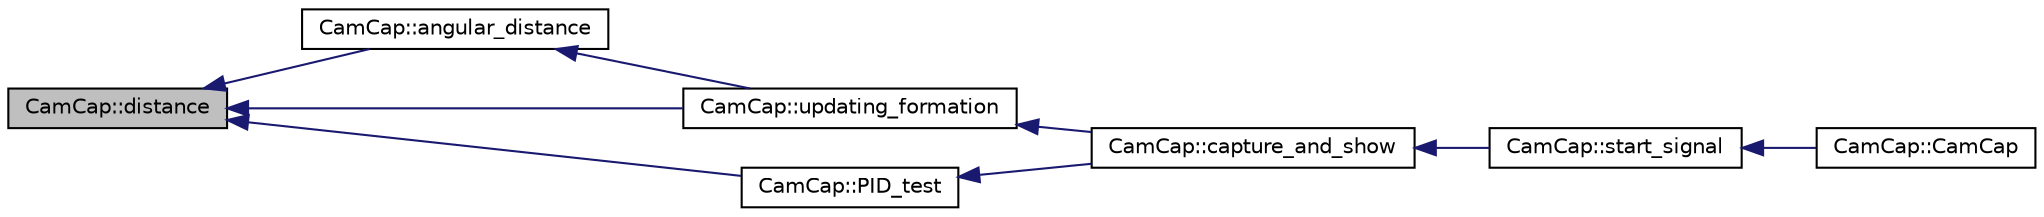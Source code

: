 digraph "CamCap::distance"
{
 // INTERACTIVE_SVG=YES
  edge [fontname="Helvetica",fontsize="10",labelfontname="Helvetica",labelfontsize="10"];
  node [fontname="Helvetica",fontsize="10",shape=record];
  rankdir="LR";
  Node318 [label="CamCap::distance",height=0.2,width=0.4,color="black", fillcolor="grey75", style="filled", fontcolor="black"];
  Node318 -> Node319 [dir="back",color="midnightblue",fontsize="10",style="solid",fontname="Helvetica"];
  Node319 [label="CamCap::angular_distance",height=0.2,width=0.4,color="black", fillcolor="white", style="filled",URL="$class_cam_cap.html#abf57bed0fb3a45bb50947cd6f42698ea",tooltip="Calculates the angular distance between two given points. "];
  Node319 -> Node320 [dir="back",color="midnightblue",fontsize="10",style="solid",fontname="Helvetica"];
  Node320 [label="CamCap::updating_formation",height=0.2,width=0.4,color="black", fillcolor="white", style="filled",URL="$class_cam_cap.html#a8bab2cf2a40f386ab20480cfc83ac77c",tooltip="Sends robots to the target position and orientation. "];
  Node320 -> Node321 [dir="back",color="midnightblue",fontsize="10",style="solid",fontname="Helvetica"];
  Node321 [label="CamCap::capture_and_show",height=0.2,width=0.4,color="black", fillcolor="white", style="filled",URL="$class_cam_cap.html#a87f384c5fec40a0ccfd7833347fec0df",tooltip="Captures camera frames and shows it in the interface. "];
  Node321 -> Node322 [dir="back",color="midnightblue",fontsize="10",style="solid",fontname="Helvetica"];
  Node322 [label="CamCap::start_signal",height=0.2,width=0.4,color="black", fillcolor="white", style="filled",URL="$class_cam_cap.html#ae676e6624dd821ad494a80e68a41e249",tooltip="Interface adjustments after &#39;start&#39; button is clicked. "];
  Node322 -> Node323 [dir="back",color="midnightblue",fontsize="10",style="solid",fontname="Helvetica"];
  Node323 [label="CamCap::CamCap",height=0.2,width=0.4,color="black", fillcolor="white", style="filled",URL="$class_cam_cap.html#afe0db98a5f72bc9b261dcb78e2840da6",tooltip="Constructor of a CamCap object. "];
  Node318 -> Node324 [dir="back",color="midnightblue",fontsize="10",style="solid",fontname="Helvetica"];
  Node324 [label="CamCap::PID_test",height=0.2,width=0.4,color="black", fillcolor="white", style="filled",URL="$class_cam_cap.html#a93f8ee79ed618c215139e40eb0485c9f",tooltip="Executes the &#39;PID Test on click&#39; at the control panel. "];
  Node324 -> Node321 [dir="back",color="midnightblue",fontsize="10",style="solid",fontname="Helvetica"];
  Node318 -> Node320 [dir="back",color="midnightblue",fontsize="10",style="solid",fontname="Helvetica"];
}
